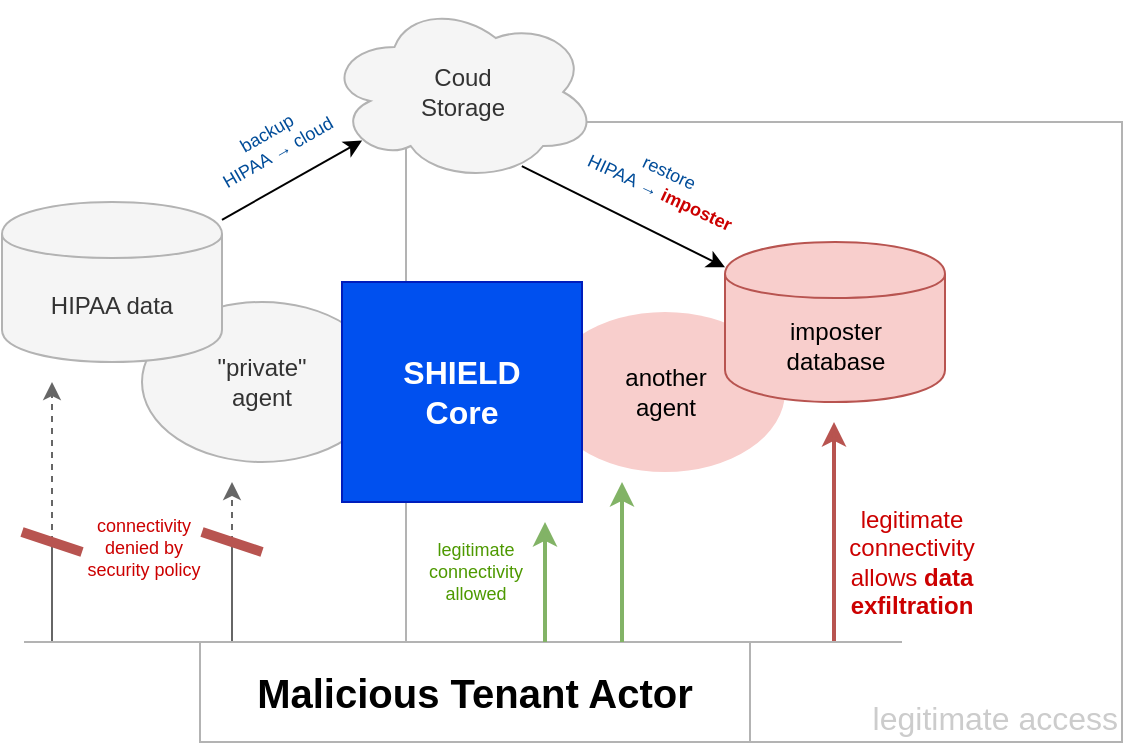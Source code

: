 <mxfile version="11.1.4" type="device"><diagram id="ttt8IcSpkuR-RTWEZlut" name="Page-1"><mxGraphModel dx="946" dy="612" grid="1" gridSize="10" guides="1" tooltips="1" connect="1" arrows="1" fold="1" page="1" pageScale="1" pageWidth="850" pageHeight="1100" math="0" shadow="0"><root><mxCell id="0"/><mxCell id="1" parent="0"/><mxCell id="tqWsn1MH1DobUnRZE4n1-37" value="legitimate access" style="rounded=0;whiteSpace=wrap;html=1;strokeColor=#B3B3B3;fillColor=#ffffff;fontSize=16;fontColor=#CCCCCC;verticalAlign=bottom;align=right;" vertex="1" parent="1"><mxGeometry x="322" y="100" width="358" height="310" as="geometry"/></mxCell><mxCell id="tqWsn1MH1DobUnRZE4n1-1" value="&quot;private&quot;&lt;br&gt;agent" style="ellipse;whiteSpace=wrap;html=1;fillColor=#f5f5f5;strokeColor=#B3B3B3;fontColor=#333333;" vertex="1" parent="1"><mxGeometry x="190" y="190" width="120" height="80" as="geometry"/></mxCell><mxCell id="tqWsn1MH1DobUnRZE4n1-2" value="HIPAA data" style="shape=cylinder;whiteSpace=wrap;html=1;boundedLbl=1;backgroundOutline=1;fillColor=#f5f5f5;strokeColor=#B3B3B3;fontColor=#333333;" vertex="1" parent="1"><mxGeometry x="120" y="140" width="110" height="80" as="geometry"/></mxCell><mxCell id="tqWsn1MH1DobUnRZE4n1-3" value="another&lt;br&gt;agent" style="ellipse;whiteSpace=wrap;html=1;fillColor=#f8cecc;strokeColor=none;" vertex="1" parent="1"><mxGeometry x="391.5" y="195" width="120" height="80" as="geometry"/></mxCell><mxCell id="tqWsn1MH1DobUnRZE4n1-7" style="rounded=0;orthogonalLoop=1;jettySize=auto;html=1;exitX=0.96;exitY=0.7;exitDx=0;exitDy=0;exitPerimeter=0;" edge="1" parent="1" target="tqWsn1MH1DobUnRZE4n1-6"><mxGeometry relative="1" as="geometry"><mxPoint x="379.9" y="122.1" as="sourcePoint"/></mxGeometry></mxCell><mxCell id="tqWsn1MH1DobUnRZE4n1-4" value="Coud&lt;br&gt;Storage" style="ellipse;shape=cloud;whiteSpace=wrap;html=1;fillColor=#f5f5f5;strokeColor=#B3B3B3;fontColor=#333333;" vertex="1" parent="1"><mxGeometry x="282.5" y="40" width="135" height="90" as="geometry"/></mxCell><mxCell id="tqWsn1MH1DobUnRZE4n1-5" value="" style="endArrow=classic;html=1;entryX=0.13;entryY=0.77;entryDx=0;entryDy=0;entryPerimeter=0;" edge="1" parent="1" source="tqWsn1MH1DobUnRZE4n1-2" target="tqWsn1MH1DobUnRZE4n1-4"><mxGeometry width="50" height="50" relative="1" as="geometry"><mxPoint x="285" y="200" as="sourcePoint"/><mxPoint x="335" y="150" as="targetPoint"/></mxGeometry></mxCell><mxCell id="tqWsn1MH1DobUnRZE4n1-6" value="imposter&lt;br&gt;database" style="shape=cylinder;whiteSpace=wrap;html=1;boundedLbl=1;backgroundOutline=1;fillColor=#f8cecc;strokeColor=#b85450;" vertex="1" parent="1"><mxGeometry x="481.5" y="160" width="110" height="80" as="geometry"/></mxCell><mxCell id="tqWsn1MH1DobUnRZE4n1-8" value="Malicious Tenant Actor" style="text;html=1;align=center;verticalAlign=middle;whiteSpace=wrap;rounded=0;fontStyle=1;fontSize=20;fillColor=#ffffff;strokeColor=#B3B3B3;" vertex="1" parent="1"><mxGeometry x="219" y="360" width="275" height="50" as="geometry"/></mxCell><mxCell id="tqWsn1MH1DobUnRZE4n1-10" value="SHIELD&lt;br style=&quot;font-size: 16px;&quot;&gt;Core" style="rounded=0;whiteSpace=wrap;html=1;fontSize=16;fillColor=#0050ef;strokeColor=#001DBC;fontColor=#ffffff;fontStyle=1" vertex="1" parent="1"><mxGeometry x="290" y="180" width="120" height="110" as="geometry"/></mxCell><mxCell id="tqWsn1MH1DobUnRZE4n1-12" value="" style="endArrow=classic;html=1;fontSize=20;fillColor=#f8cecc;strokeColor=#b85450;strokeWidth=2;" edge="1" parent="1"><mxGeometry width="50" height="50" relative="1" as="geometry"><mxPoint x="536" y="360" as="sourcePoint"/><mxPoint x="536" y="250" as="targetPoint"/></mxGeometry></mxCell><mxCell id="tqWsn1MH1DobUnRZE4n1-24" value="" style="group" vertex="1" connectable="0" parent="1"><mxGeometry x="130" y="230" width="30" height="130" as="geometry"/></mxCell><mxCell id="tqWsn1MH1DobUnRZE4n1-21" value="" style="endArrow=none;html=1;fontSize=20;fillColor=#f5f5f5;strokeColor=#666666;endFill=0;" edge="1" parent="tqWsn1MH1DobUnRZE4n1-24"><mxGeometry width="50" height="50" relative="1" as="geometry"><mxPoint x="15" y="130" as="sourcePoint"/><mxPoint x="15" y="80" as="targetPoint"/></mxGeometry></mxCell><mxCell id="tqWsn1MH1DobUnRZE4n1-22" value="" style="endArrow=classic;html=1;fontSize=20;fillColor=#f5f5f5;strokeColor=#666666;dashed=1;" edge="1" parent="tqWsn1MH1DobUnRZE4n1-24"><mxGeometry width="50" height="50" relative="1" as="geometry"><mxPoint x="15" y="80" as="sourcePoint"/><mxPoint x="15" as="targetPoint"/></mxGeometry></mxCell><mxCell id="tqWsn1MH1DobUnRZE4n1-23" value="" style="endArrow=none;html=1;fontSize=12;strokeWidth=5;fillColor=#f8cecc;strokeColor=#b85450;" edge="1" parent="tqWsn1MH1DobUnRZE4n1-24"><mxGeometry width="50" height="50" relative="1" as="geometry"><mxPoint y="75" as="sourcePoint"/><mxPoint x="30" y="85" as="targetPoint"/></mxGeometry></mxCell><mxCell id="tqWsn1MH1DobUnRZE4n1-27" value="" style="group" vertex="1" connectable="0" parent="1"><mxGeometry x="220" y="280" width="30" height="80" as="geometry"/></mxCell><mxCell id="tqWsn1MH1DobUnRZE4n1-9" value="" style="endArrow=none;html=1;fontSize=20;fillColor=#f5f5f5;strokeColor=#666666;endFill=0;" edge="1" parent="tqWsn1MH1DobUnRZE4n1-27"><mxGeometry width="50" height="50" relative="1" as="geometry"><mxPoint x="15" y="80" as="sourcePoint"/><mxPoint x="15" y="30" as="targetPoint"/></mxGeometry></mxCell><mxCell id="tqWsn1MH1DobUnRZE4n1-17" value="" style="endArrow=classic;html=1;fontSize=20;fillColor=#f5f5f5;strokeColor=#666666;dashed=1;" edge="1" parent="tqWsn1MH1DobUnRZE4n1-27"><mxGeometry width="50" height="50" relative="1" as="geometry"><mxPoint x="15" y="30" as="sourcePoint"/><mxPoint x="15" as="targetPoint"/></mxGeometry></mxCell><mxCell id="tqWsn1MH1DobUnRZE4n1-15" value="" style="endArrow=none;html=1;fontSize=12;strokeWidth=5;fillColor=#f8cecc;strokeColor=#b85450;" edge="1" parent="tqWsn1MH1DobUnRZE4n1-27"><mxGeometry width="50" height="50" relative="1" as="geometry"><mxPoint y="25" as="sourcePoint"/><mxPoint x="30" y="35" as="targetPoint"/></mxGeometry></mxCell><mxCell id="tqWsn1MH1DobUnRZE4n1-28" value="connectivity&lt;br style=&quot;font-size: 9px;&quot;&gt;denied by security policy" style="text;html=1;strokeColor=none;fillColor=none;align=center;verticalAlign=middle;whiteSpace=wrap;rounded=0;fontSize=9;fontColor=#CC0000;" vertex="1" parent="1"><mxGeometry x="156" y="283" width="70" height="60" as="geometry"/></mxCell><mxCell id="tqWsn1MH1DobUnRZE4n1-29" value="" style="endArrow=none;html=1;strokeWidth=1;fontSize=9;fontColor=#CC0000;strokeColor=#B3B3B3;" edge="1" parent="1"><mxGeometry width="50" height="50" relative="1" as="geometry"><mxPoint x="131" y="360" as="sourcePoint"/><mxPoint x="570" y="360" as="targetPoint"/></mxGeometry></mxCell><mxCell id="tqWsn1MH1DobUnRZE4n1-30" value="" style="endArrow=classic;html=1;fontSize=20;fillColor=#d5e8d4;strokeColor=#82b366;strokeWidth=2;" edge="1" parent="1"><mxGeometry width="50" height="50" relative="1" as="geometry"><mxPoint x="391.5" y="360" as="sourcePoint"/><mxPoint x="391.5" y="300" as="targetPoint"/></mxGeometry></mxCell><mxCell id="tqWsn1MH1DobUnRZE4n1-31" value="" style="endArrow=classic;html=1;fontSize=20;fillColor=#d5e8d4;strokeColor=#82b366;strokeWidth=2;" edge="1" parent="1"><mxGeometry width="50" height="50" relative="1" as="geometry"><mxPoint x="430" y="360" as="sourcePoint"/><mxPoint x="430" y="280" as="targetPoint"/></mxGeometry></mxCell><mxCell id="tqWsn1MH1DobUnRZE4n1-32" value="legitimate connectivity allowed" style="text;html=1;strokeColor=none;fillColor=none;align=center;verticalAlign=middle;whiteSpace=wrap;rounded=0;fontSize=9;fontColor=#4D9900;" vertex="1" parent="1"><mxGeometry x="321.5" y="295" width="70" height="60" as="geometry"/></mxCell><mxCell id="tqWsn1MH1DobUnRZE4n1-33" value="legitimate connectivity allows &lt;b style=&quot;font-size: 12px;&quot;&gt;data exfiltration&lt;/b&gt;" style="text;html=1;strokeColor=none;fillColor=none;align=center;verticalAlign=middle;whiteSpace=wrap;rounded=0;fontSize=12;fontColor=#cc0000;" vertex="1" parent="1"><mxGeometry x="540" y="290" width="70" height="60" as="geometry"/></mxCell><mxCell id="tqWsn1MH1DobUnRZE4n1-34" value="backup&lt;br&gt;HIPAA&amp;nbsp;→ cloud" style="text;html=1;strokeColor=none;fillColor=none;align=center;verticalAlign=middle;whiteSpace=wrap;rounded=0;fontSize=9;fontColor=#004C99;rotation=-30;" vertex="1" parent="1"><mxGeometry x="220" y="80" width="70" height="60" as="geometry"/></mxCell><mxCell id="tqWsn1MH1DobUnRZE4n1-36" value="restore&lt;br&gt;HIPAA&amp;nbsp;→ &lt;b&gt;&lt;font color=&quot;#cc0000&quot;&gt;imposter&lt;/font&gt;&lt;/b&gt;" style="text;html=1;strokeColor=none;fillColor=none;align=center;verticalAlign=middle;whiteSpace=wrap;rounded=0;fontSize=9;fontColor=#004C99;rotation=25;" vertex="1" parent="1"><mxGeometry x="407" y="100" width="89" height="60" as="geometry"/></mxCell></root></mxGraphModel></diagram></mxfile>